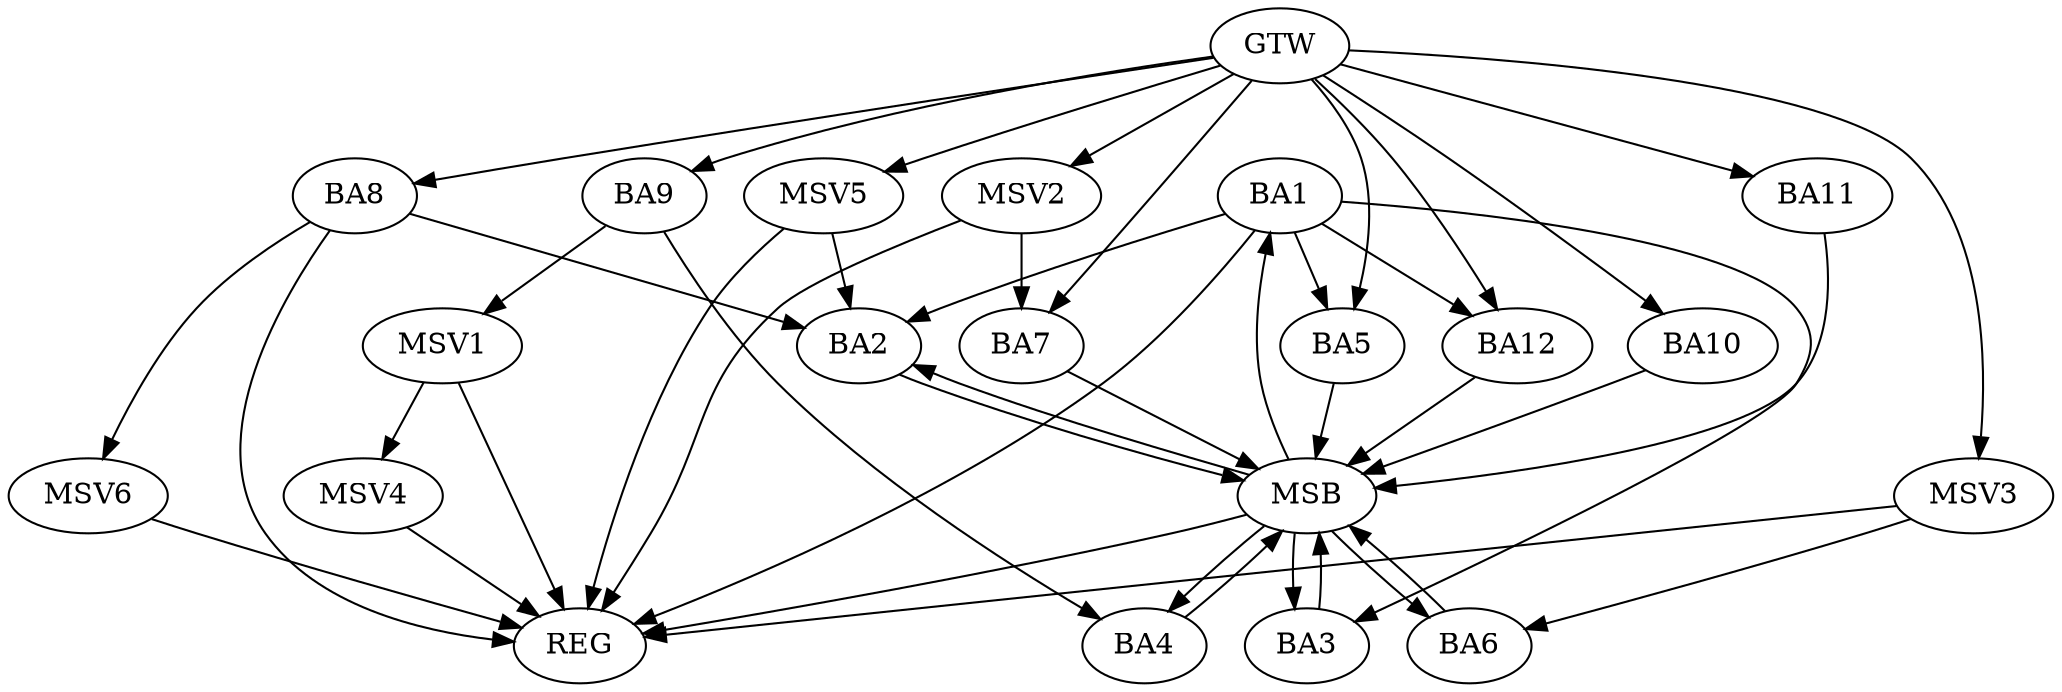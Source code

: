 strict digraph G {
  BA1 [ label="BA1" ];
  BA2 [ label="BA2" ];
  BA3 [ label="BA3" ];
  BA4 [ label="BA4" ];
  BA5 [ label="BA5" ];
  BA6 [ label="BA6" ];
  BA7 [ label="BA7" ];
  BA8 [ label="BA8" ];
  BA9 [ label="BA9" ];
  BA10 [ label="BA10" ];
  BA11 [ label="BA11" ];
  BA12 [ label="BA12" ];
  GTW [ label="GTW" ];
  REG [ label="REG" ];
  MSB [ label="MSB" ];
  MSV1 [ label="MSV1" ];
  MSV2 [ label="MSV2" ];
  MSV3 [ label="MSV3" ];
  MSV4 [ label="MSV4" ];
  MSV5 [ label="MSV5" ];
  MSV6 [ label="MSV6" ];
  BA1 -> BA2;
  BA8 -> BA2;
  BA9 -> BA4;
  GTW -> BA5;
  GTW -> BA7;
  GTW -> BA8;
  GTW -> BA9;
  GTW -> BA10;
  GTW -> BA11;
  GTW -> BA12;
  BA1 -> REG;
  BA8 -> REG;
  BA2 -> MSB;
  MSB -> BA1;
  MSB -> REG;
  BA3 -> MSB;
  MSB -> BA2;
  BA4 -> MSB;
  BA5 -> MSB;
  MSB -> BA4;
  BA6 -> MSB;
  MSB -> BA3;
  BA7 -> MSB;
  MSB -> BA6;
  BA10 -> MSB;
  BA11 -> MSB;
  BA12 -> MSB;
  BA1 -> BA5;
  BA1 -> BA12;
  BA1 -> BA3;
  BA9 -> MSV1;
  MSV1 -> REG;
  MSV2 -> BA7;
  GTW -> MSV2;
  MSV2 -> REG;
  MSV3 -> BA6;
  GTW -> MSV3;
  MSV3 -> REG;
  MSV1 -> MSV4;
  MSV4 -> REG;
  MSV5 -> BA2;
  GTW -> MSV5;
  MSV5 -> REG;
  BA8 -> MSV6;
  MSV6 -> REG;
}
